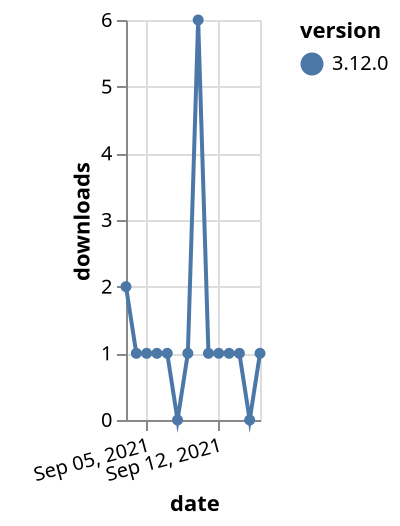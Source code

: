 {"$schema": "https://vega.github.io/schema/vega-lite/v5.json", "description": "A simple bar chart with embedded data.", "data": {"values": [{"date": "2021-09-03", "total": 488, "delta": 2, "version": "3.12.0"}, {"date": "2021-09-04", "total": 489, "delta": 1, "version": "3.12.0"}, {"date": "2021-09-05", "total": 490, "delta": 1, "version": "3.12.0"}, {"date": "2021-09-06", "total": 491, "delta": 1, "version": "3.12.0"}, {"date": "2021-09-07", "total": 492, "delta": 1, "version": "3.12.0"}, {"date": "2021-09-08", "total": 492, "delta": 0, "version": "3.12.0"}, {"date": "2021-09-09", "total": 493, "delta": 1, "version": "3.12.0"}, {"date": "2021-09-10", "total": 499, "delta": 6, "version": "3.12.0"}, {"date": "2021-09-11", "total": 500, "delta": 1, "version": "3.12.0"}, {"date": "2021-09-12", "total": 501, "delta": 1, "version": "3.12.0"}, {"date": "2021-09-13", "total": 502, "delta": 1, "version": "3.12.0"}, {"date": "2021-09-14", "total": 503, "delta": 1, "version": "3.12.0"}, {"date": "2021-09-15", "total": 503, "delta": 0, "version": "3.12.0"}, {"date": "2021-09-16", "total": 504, "delta": 1, "version": "3.12.0"}]}, "width": "container", "mark": {"type": "line", "point": {"filled": true}}, "encoding": {"x": {"field": "date", "type": "temporal", "timeUnit": "yearmonthdate", "title": "date", "axis": {"labelAngle": -15}}, "y": {"field": "delta", "type": "quantitative", "title": "downloads"}, "color": {"field": "version", "type": "nominal"}, "tooltip": {"field": "delta"}}}